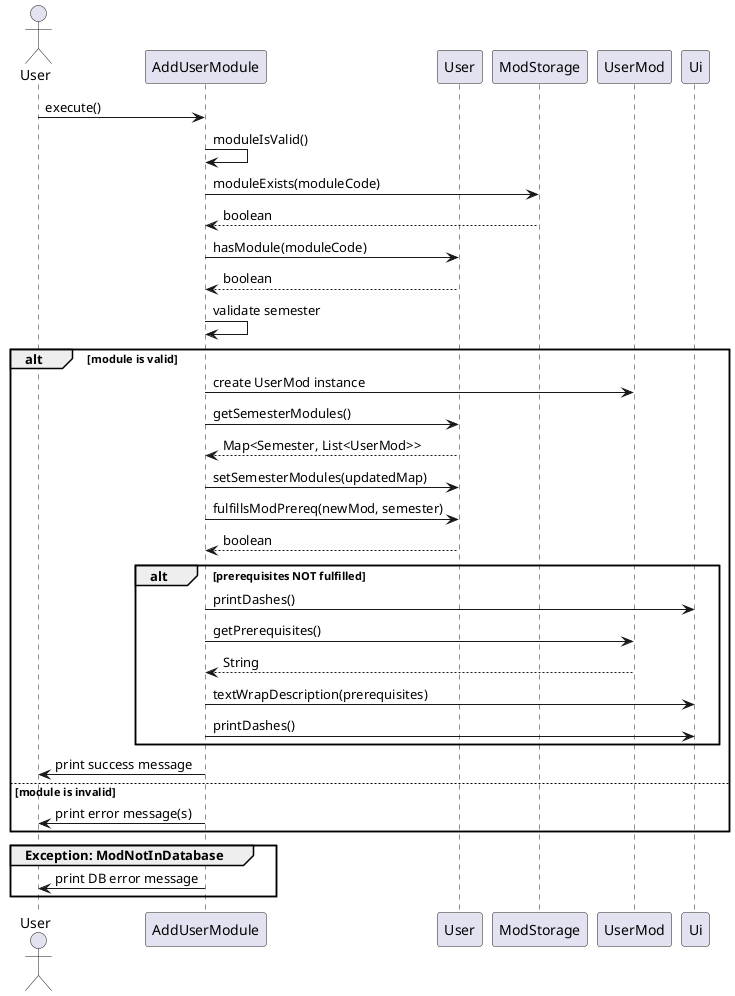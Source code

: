 @startuml
actor User
participant "AddUserModule" as AUM
participant "User" as U
participant "ModStorage" as MS
participant "UserMod" as UM
participant "Ui" as UI

User -> AUM : execute()
AUM -> AUM : moduleIsValid()

AUM -> MS : moduleExists(moduleCode)
MS --> AUM : boolean

AUM -> U : hasModule(moduleCode)
U --> AUM : boolean

AUM -> AUM : validate semester

alt module is valid
    AUM -> UM : create UserMod instance
    AUM -> U : getSemesterModules()
    U --> AUM : Map<Semester, List<UserMod>>

    AUM -> U : setSemesterModules(updatedMap)

    AUM -> U : fulfillsModPrereq(newMod, semester)
    U --> AUM : boolean

    alt prerequisites NOT fulfilled
        AUM -> UI : printDashes()
        AUM -> UM : getPrerequisites()
        UM --> AUM : String
        AUM -> UI : textWrapDescription(prerequisites)
        AUM -> UI : printDashes()
    end

    AUM -> User : print success message
else module is invalid
    AUM -> User : print error message(s)
end

group Exception: ModNotInDatabase
    AUM -> User : print DB error message
end

@enduml
